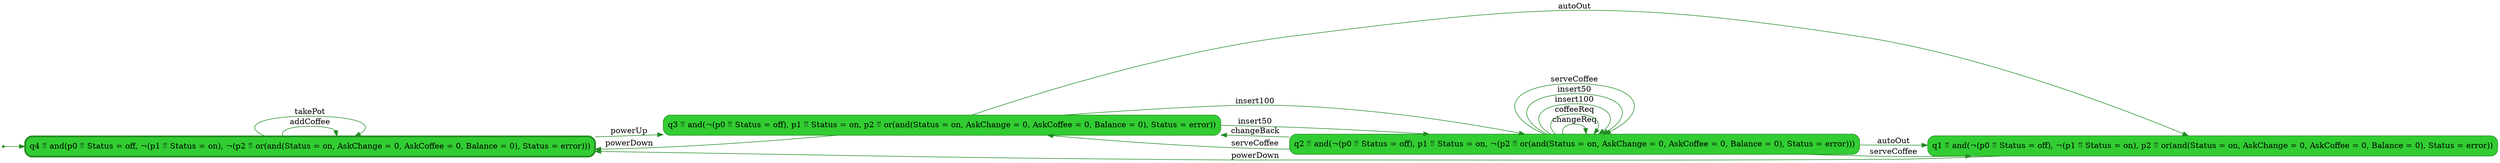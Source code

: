 digraph g {

	rankdir="LR"

	__invisible__[shape="point", color="forestgreen"]
	q4[label="q4 ≝ and(p0 ≝ Status = off, ¬(p1 ≝ Status = on), ¬(p2 ≝ or(and(Status = on, AskChange = 0, AskCoffee = 0, Balance = 0), Status = error)))", shape="box", style="rounded, filled", color="forestgreen", fillcolor="limegreen", penwidth=3] // Initial
	q3[label="q3 ≝ and(¬(p0 ≝ Status = off), p1 ≝ Status = on, p2 ≝ or(and(Status = on, AskChange = 0, AskCoffee = 0, Balance = 0), Status = error))", shape="box", style="rounded, filled", color="forestgreen", fillcolor="limegreen"]
	q1[label="q1 ≝ and(¬(p0 ≝ Status = off), ¬(p1 ≝ Status = on), p2 ≝ or(and(Status = on, AskChange = 0, AskCoffee = 0, Balance = 0), Status = error))", shape="box", style="rounded, filled", color="forestgreen", fillcolor="limegreen"]
	q2[label="q2 ≝ and(¬(p0 ≝ Status = off), p1 ≝ Status = on, ¬(p2 ≝ or(and(Status = on, AskChange = 0, AskCoffee = 0, Balance = 0), Status = error)))", shape="box", style="rounded, filled", color="forestgreen", fillcolor="limegreen"]

	__invisible__ -> q4[color="forestgreen"]
	q4 -> q4[label="addCoffee", color="forestgreen"]
	q4 -> q4[label="takePot", color="forestgreen"]
	q4 -> q3[label="powerUp", color="forestgreen"]
	q3 -> q1[label="autoOut", color="forestgreen"]
	q1 -> q4[label="powerDown", color="forestgreen"]
	q3 -> q2[label="insert100", color="forestgreen"]
	q2 -> q2[label="changeReq", color="forestgreen"]
	q2 -> q2[label="coffeeReq", color="forestgreen"]
	q2 -> q2[label="insert100", color="forestgreen"]
	q2 -> q2[label="insert50", color="forestgreen"]
	q2 -> q2[label="serveCoffee", color="forestgreen"]
	q2 -> q1[label="autoOut", color="forestgreen"]
	q2 -> q1[label="serveCoffee", color="forestgreen"]
	q2 -> q3[label="changeBack", color="forestgreen"]
	q2 -> q3[label="serveCoffee", color="forestgreen"]
	q3 -> q2[label="insert50", color="forestgreen"]
	q3 -> q4[label="powerDown", color="forestgreen"]

}
